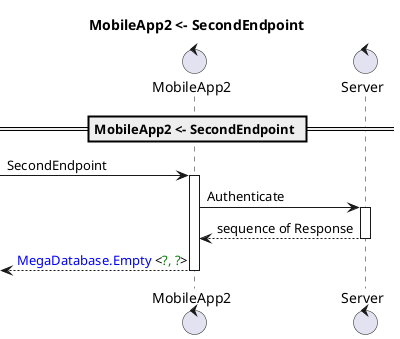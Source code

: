 ''''''''''''''''''''''''''''''''''''''''''
''                                      ''
''  AUTOGENERATED CODE -- DO NOT EDIT!  ''
''                                      ''
''''''''''''''''''''''''''''''''''''''''''

@startuml
control "MobileApp2" as _0
control "Server" as _1
skinparam maxMessageSize 250
title MobileApp2 <- SecondEndpoint
== MobileApp2 <- SecondEndpoint ==
[->_0 : SecondEndpoint
activate _0
 _0->_1 : Authenticate
 activate _1
 _0<--_1 : sequence of Response
 deactivate _1
[<--_0 : <color blue>MegaDatabase.Empty</color> <<color green>?, ?</color>>
deactivate _0
@enduml
